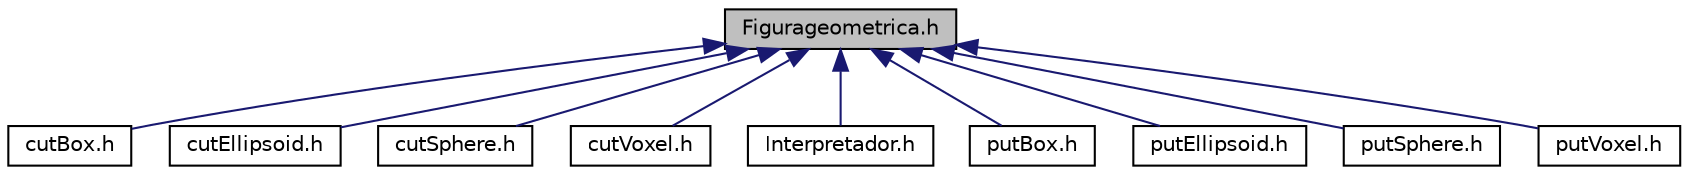 digraph "Figurageometrica.h"
{
  edge [fontname="Helvetica",fontsize="10",labelfontname="Helvetica",labelfontsize="10"];
  node [fontname="Helvetica",fontsize="10",shape=record];
  Node2 [label="Figurageometrica.h",height=0.2,width=0.4,color="black", fillcolor="grey75", style="filled", fontcolor="black"];
  Node2 -> Node3 [dir="back",color="midnightblue",fontsize="10",style="solid",fontname="Helvetica"];
  Node3 [label="cutBox.h",height=0.2,width=0.4,color="black", fillcolor="white", style="filled",URL="$cut_box_8h.html"];
  Node2 -> Node4 [dir="back",color="midnightblue",fontsize="10",style="solid",fontname="Helvetica"];
  Node4 [label="cutEllipsoid.h",height=0.2,width=0.4,color="black", fillcolor="white", style="filled",URL="$cut_ellipsoid_8h.html"];
  Node2 -> Node5 [dir="back",color="midnightblue",fontsize="10",style="solid",fontname="Helvetica"];
  Node5 [label="cutSphere.h",height=0.2,width=0.4,color="black", fillcolor="white", style="filled",URL="$cut_sphere_8h.html"];
  Node2 -> Node6 [dir="back",color="midnightblue",fontsize="10",style="solid",fontname="Helvetica"];
  Node6 [label="cutVoxel.h",height=0.2,width=0.4,color="black", fillcolor="white", style="filled",URL="$cut_voxel_8h.html"];
  Node2 -> Node7 [dir="back",color="midnightblue",fontsize="10",style="solid",fontname="Helvetica"];
  Node7 [label="Interpretador.h",height=0.2,width=0.4,color="black", fillcolor="white", style="filled",URL="$_interpretador_8h.html"];
  Node2 -> Node8 [dir="back",color="midnightblue",fontsize="10",style="solid",fontname="Helvetica"];
  Node8 [label="putBox.h",height=0.2,width=0.4,color="black", fillcolor="white", style="filled",URL="$put_box_8h.html"];
  Node2 -> Node9 [dir="back",color="midnightblue",fontsize="10",style="solid",fontname="Helvetica"];
  Node9 [label="putEllipsoid.h",height=0.2,width=0.4,color="black", fillcolor="white", style="filled",URL="$put_ellipsoid_8h.html"];
  Node2 -> Node10 [dir="back",color="midnightblue",fontsize="10",style="solid",fontname="Helvetica"];
  Node10 [label="putSphere.h",height=0.2,width=0.4,color="black", fillcolor="white", style="filled",URL="$put_sphere_8h.html"];
  Node2 -> Node11 [dir="back",color="midnightblue",fontsize="10",style="solid",fontname="Helvetica"];
  Node11 [label="putVoxel.h",height=0.2,width=0.4,color="black", fillcolor="white", style="filled",URL="$put_voxel_8h.html"];
}
